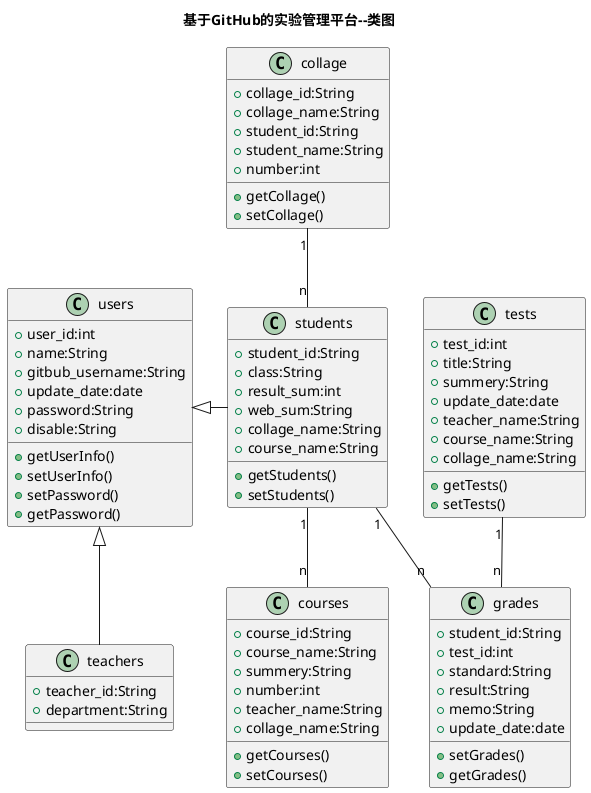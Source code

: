 
@startuml
title 基于GitHub的实验管理平台--类图

class users{
    +user_id:int
    +name:String
    +gitbub_username:String
    +update_date:date
    +password:String
    +disable:String
    +getUserInfo()
    +setUserInfo()
    +setPassword()
    +getPassword()
    
}

class teachers{
    +teacher_id:String
    +department:String
}

class students{
    +student_id:String
    +class:String
    +result_sum:int
    +web_sum:String
    +collage_name:String
    +course_name:String
    +getStudents()
    +setStudents() 
}

users <|- students
users <|-- teachers

class grades{
    +student_id:String
    +test_id:int
    +standard:String
    +result:String
    +memo:String
    +update_date:date
    +setGrades()
    +getGrades()
}

class tests{
    +test_id:int
    +title:String
    +summery:String
    +update_date:date
    +teacher_name:String
    +course_name:String
    +collage_name:String
    +getTests()
    +setTests()
}

students "1" -- "n"  grades
tests "1" -- "n"  grades

class courses{
    +course_id:String
    +course_name:String
    +summery:String
    +number:int
    +teacher_name:String
    +collage_name:String
    +getCourses()
    +setCourses()
}

class collage{
    +collage_id:String
    +collage_name:String
    +student_id:String
    +student_name:String
    +number:int
    +getCollage()
    +setCollage()
}
students "1" -- "n"  courses
collage "1" -- "n" students
@enduml